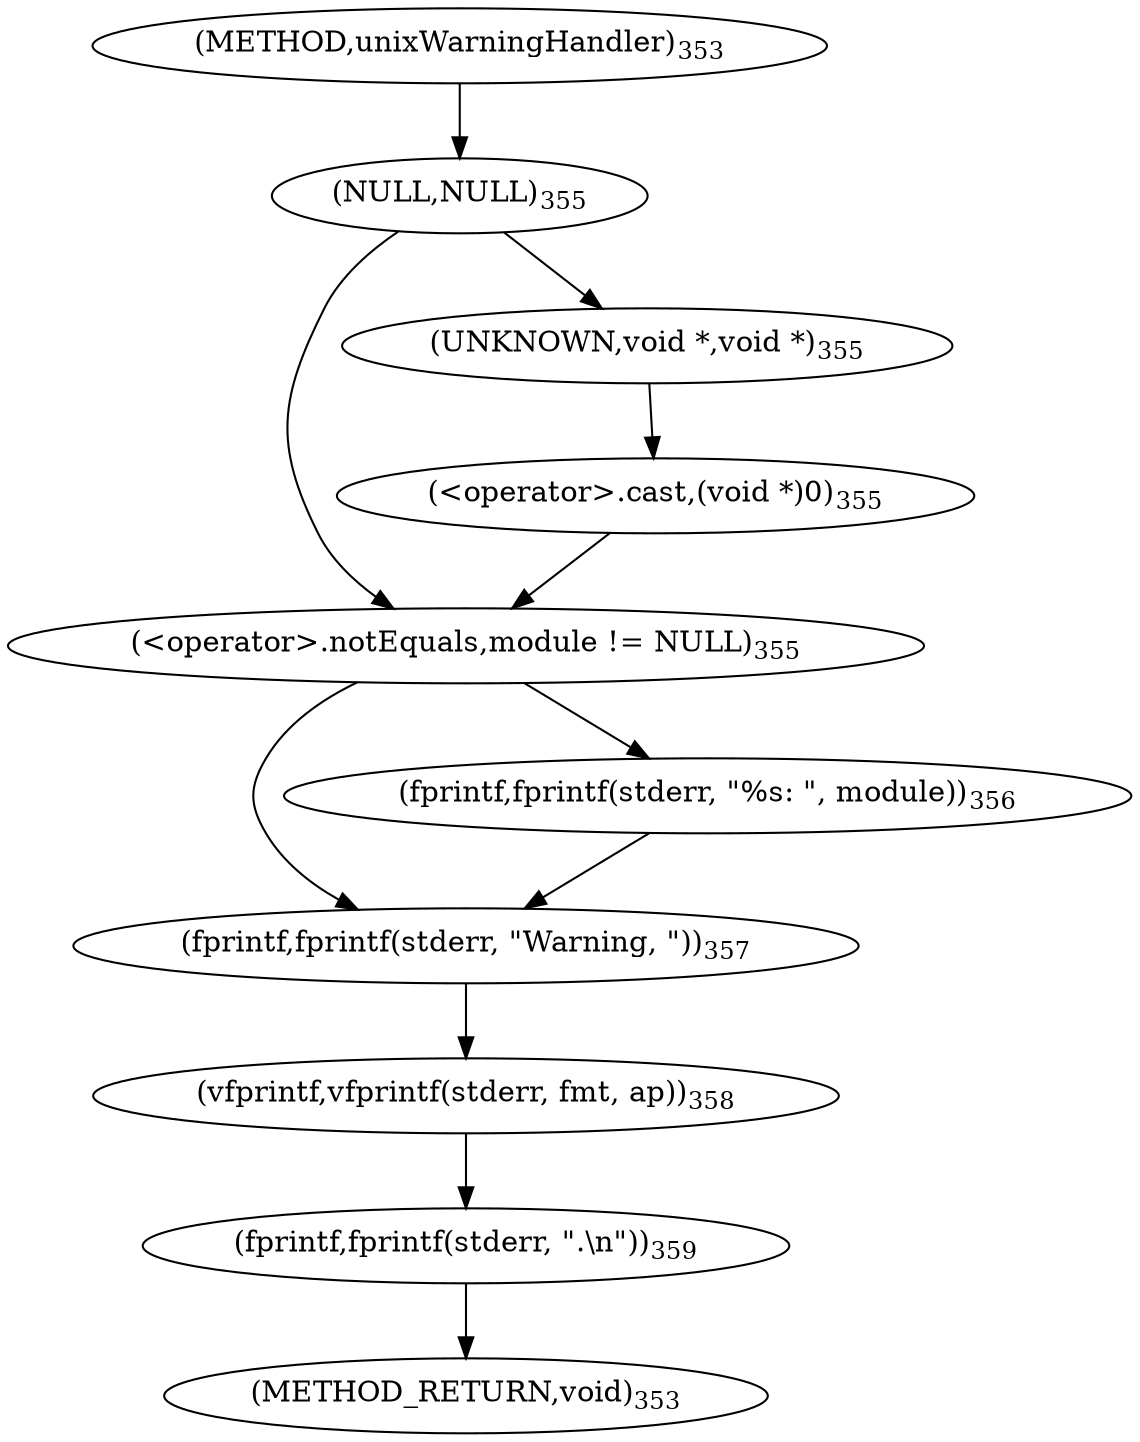 digraph "unixWarningHandler" {  
"34226" [label = <(fprintf,fprintf(stderr, &quot;Warning, &quot;))<SUB>357</SUB>> ]
"34229" [label = <(vfprintf,vfprintf(stderr, fmt, ap))<SUB>358</SUB>> ]
"34233" [label = <(fprintf,fprintf(stderr, &quot;.\n&quot;))<SUB>359</SUB>> ]
"34214" [label = <(&lt;operator&gt;.notEquals,module != NULL)<SUB>355</SUB>> ]
"34216" [label = <(NULL,NULL)<SUB>355</SUB>> ]
"34222" [label = <(fprintf,fprintf(stderr, &quot;%s: &quot;, module))<SUB>356</SUB>> ]
"34218" [label = <(&lt;operator&gt;.cast,(void *)0)<SUB>355</SUB>> ]
"34219" [label = <(UNKNOWN,void *,void *)<SUB>355</SUB>> ]
"34208" [label = <(METHOD,unixWarningHandler)<SUB>353</SUB>> ]
"34236" [label = <(METHOD_RETURN,void)<SUB>353</SUB>> ]
  "34226" -> "34229" 
  "34229" -> "34233" 
  "34233" -> "34236" 
  "34214" -> "34222" 
  "34214" -> "34226" 
  "34216" -> "34219" 
  "34216" -> "34214" 
  "34222" -> "34226" 
  "34218" -> "34214" 
  "34219" -> "34218" 
  "34208" -> "34216" 
}
